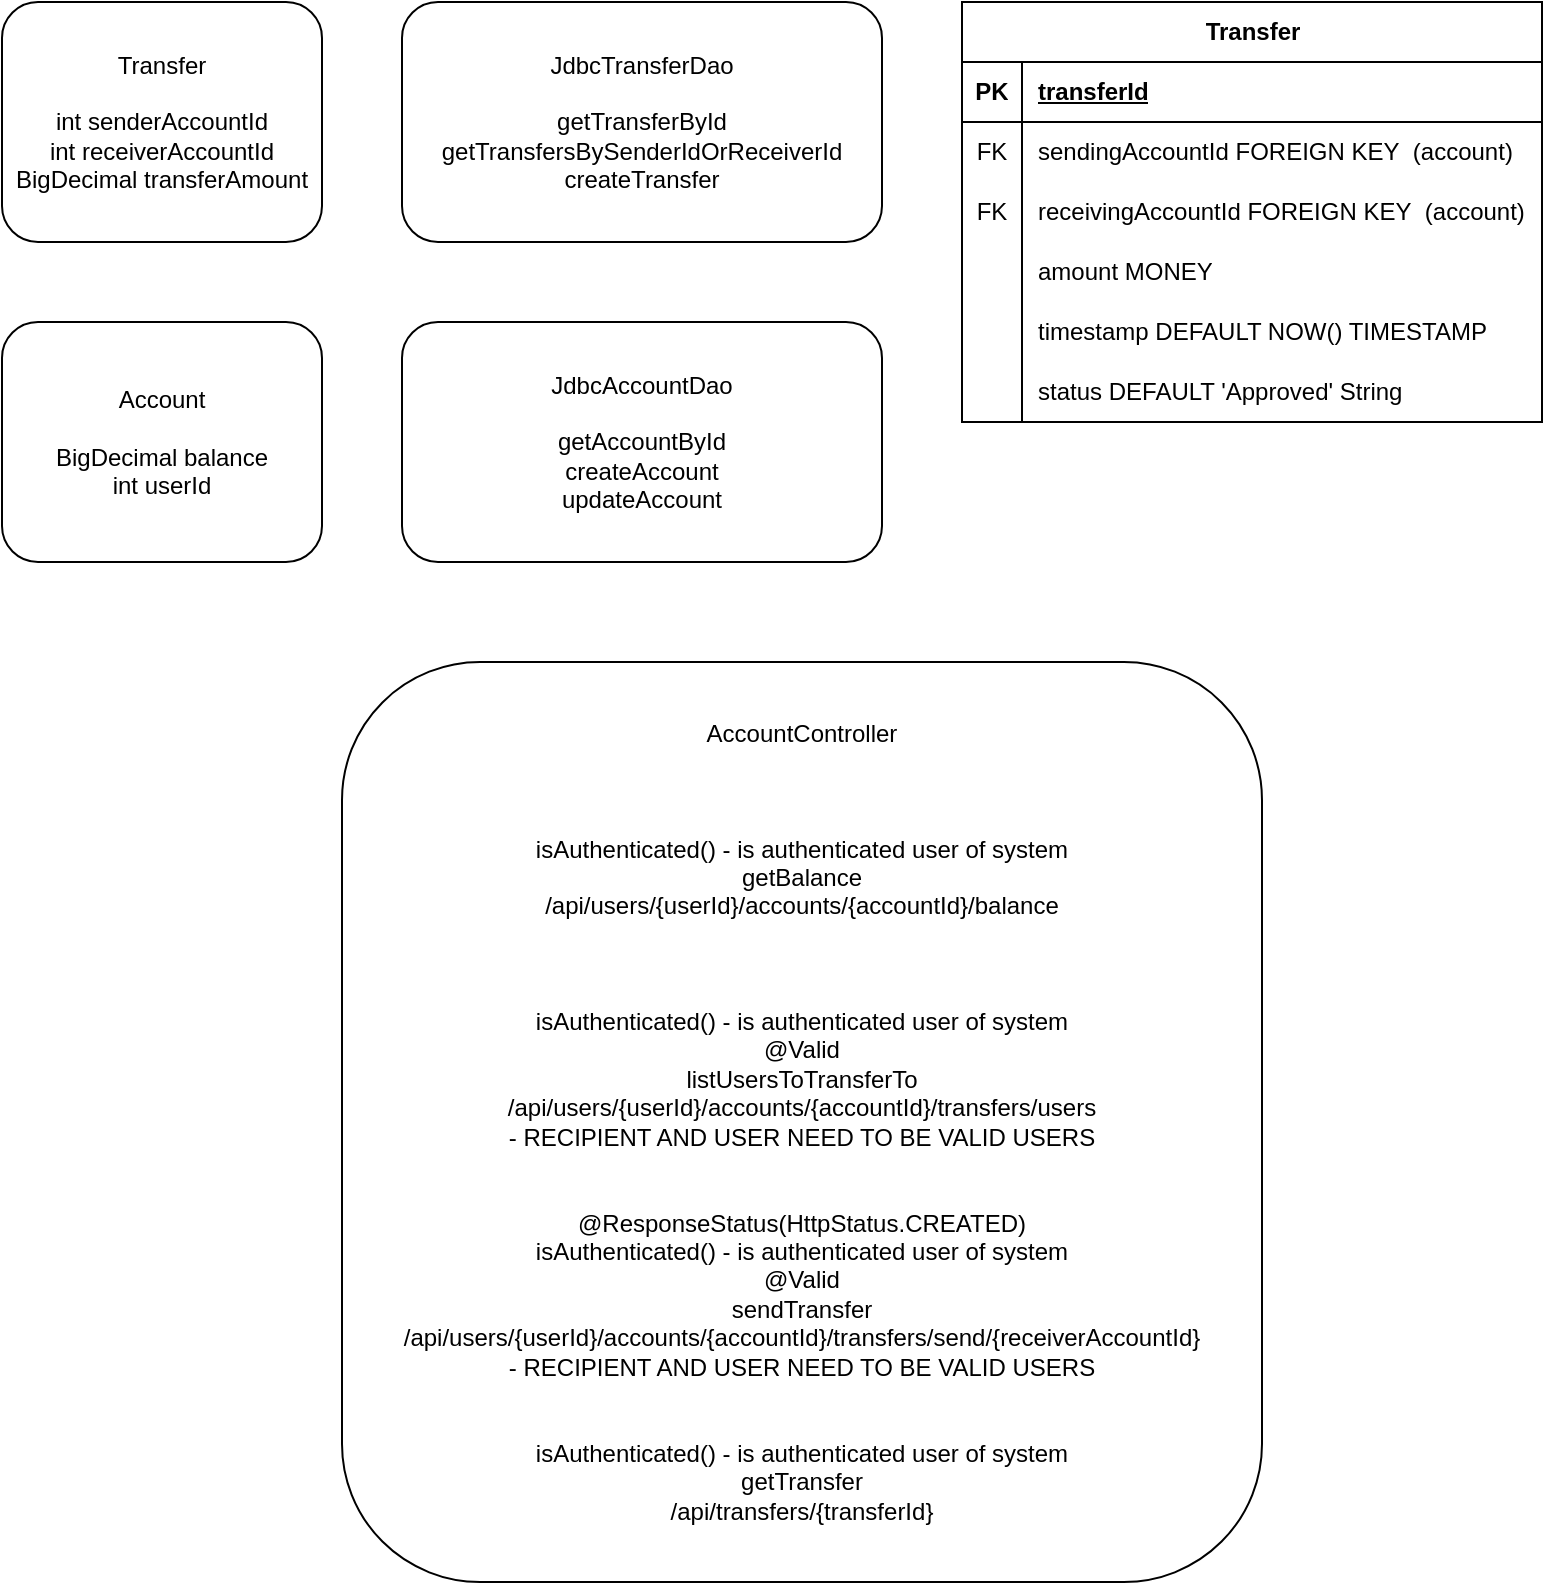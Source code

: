 <mxfile version="21.6.6" type="device">
  <diagram name="Página-1" id="CgIuGW7xeose_FV6CDaD">
    <mxGraphModel dx="905" dy="740" grid="1" gridSize="10" guides="1" tooltips="1" connect="1" arrows="1" fold="1" page="1" pageScale="1" pageWidth="827" pageHeight="1169" math="0" shadow="0">
      <root>
        <mxCell id="0" />
        <mxCell id="1" parent="0" />
        <mxCell id="UsTPi7a0sJ60jn7rqGUJ-1" value="Account&lt;br&gt;&lt;br&gt;BigDecimal balance&lt;br&gt;int userId" style="rounded=1;whiteSpace=wrap;html=1;" vertex="1" parent="1">
          <mxGeometry y="160" width="160" height="120" as="geometry" />
        </mxCell>
        <mxCell id="UsTPi7a0sJ60jn7rqGUJ-2" value="Transfer&lt;br&gt;&lt;br&gt;int senderAccountId&lt;br&gt;int receiverAccountId&lt;br&gt;BigDecimal transferAmount" style="rounded=1;whiteSpace=wrap;html=1;" vertex="1" parent="1">
          <mxGeometry width="160" height="120" as="geometry" />
        </mxCell>
        <mxCell id="UsTPi7a0sJ60jn7rqGUJ-3" value="AccountController&lt;br&gt;&lt;br&gt;&lt;br&gt;&lt;br&gt;isAuthenticated() - is authenticated user of system&lt;br&gt;getBalance&lt;br&gt;/api/users/{userId}/accounts/{accountId}/balance&lt;br&gt;&lt;br&gt;&lt;br&gt;&lt;br style=&quot;border-color: var(--border-color);&quot;&gt;isAuthenticated() - is authenticated user of system&lt;br style=&quot;border-color: var(--border-color);&quot;&gt;@Valid&lt;br style=&quot;border-color: var(--border-color);&quot;&gt;listUsersToTransferTo&lt;br style=&quot;border-color: var(--border-color);&quot;&gt;/api/users/{userId}/accounts/{accountId}/transfers/users&lt;br style=&quot;border-color: var(--border-color);&quot;&gt;- RECIPIENT AND USER NEED TO BE VALID USERS&lt;br&gt;&lt;br&gt;&lt;br&gt;@ResponseStatus(HttpStatus.CREATED)&lt;br&gt;isAuthenticated() - is authenticated user of system&lt;br&gt;@Valid&lt;br&gt;sendTransfer&lt;br&gt;/api/users/{userId}/accounts/{accountId}/transfers/send/{receiverAccountId}&lt;br&gt;- RECIPIENT AND USER NEED TO BE VALID USERS&lt;br&gt;&lt;br&gt;&lt;br&gt;isAuthenticated() - is authenticated user of system&lt;br&gt;getTransfer&lt;br&gt;/api/transfers/{transferId}" style="rounded=1;whiteSpace=wrap;html=1;" vertex="1" parent="1">
          <mxGeometry x="170" y="330" width="460" height="460" as="geometry" />
        </mxCell>
        <mxCell id="UsTPi7a0sJ60jn7rqGUJ-4" value="JdbcAccountDao&lt;br&gt;&lt;br&gt;getAccountById&lt;br&gt;createAccount&lt;br&gt;updateAccount" style="rounded=1;whiteSpace=wrap;html=1;" vertex="1" parent="1">
          <mxGeometry x="200" y="160" width="240" height="120" as="geometry" />
        </mxCell>
        <mxCell id="UsTPi7a0sJ60jn7rqGUJ-7" value="Transfer" style="shape=table;startSize=30;container=1;collapsible=1;childLayout=tableLayout;fixedRows=1;rowLines=0;fontStyle=1;align=center;resizeLast=1;html=1;" vertex="1" parent="1">
          <mxGeometry x="480" width="290" height="210" as="geometry" />
        </mxCell>
        <mxCell id="UsTPi7a0sJ60jn7rqGUJ-8" value="" style="shape=tableRow;horizontal=0;startSize=0;swimlaneHead=0;swimlaneBody=0;fillColor=none;collapsible=0;dropTarget=0;points=[[0,0.5],[1,0.5]];portConstraint=eastwest;top=0;left=0;right=0;bottom=1;" vertex="1" parent="UsTPi7a0sJ60jn7rqGUJ-7">
          <mxGeometry y="30" width="290" height="30" as="geometry" />
        </mxCell>
        <mxCell id="UsTPi7a0sJ60jn7rqGUJ-9" value="PK" style="shape=partialRectangle;connectable=0;fillColor=none;top=0;left=0;bottom=0;right=0;fontStyle=1;overflow=hidden;whiteSpace=wrap;html=1;" vertex="1" parent="UsTPi7a0sJ60jn7rqGUJ-8">
          <mxGeometry width="30" height="30" as="geometry">
            <mxRectangle width="30" height="30" as="alternateBounds" />
          </mxGeometry>
        </mxCell>
        <mxCell id="UsTPi7a0sJ60jn7rqGUJ-10" value="transferId" style="shape=partialRectangle;connectable=0;fillColor=none;top=0;left=0;bottom=0;right=0;align=left;spacingLeft=6;fontStyle=5;overflow=hidden;whiteSpace=wrap;html=1;" vertex="1" parent="UsTPi7a0sJ60jn7rqGUJ-8">
          <mxGeometry x="30" width="260" height="30" as="geometry">
            <mxRectangle width="260" height="30" as="alternateBounds" />
          </mxGeometry>
        </mxCell>
        <mxCell id="UsTPi7a0sJ60jn7rqGUJ-11" value="" style="shape=tableRow;horizontal=0;startSize=0;swimlaneHead=0;swimlaneBody=0;fillColor=none;collapsible=0;dropTarget=0;points=[[0,0.5],[1,0.5]];portConstraint=eastwest;top=0;left=0;right=0;bottom=0;" vertex="1" parent="UsTPi7a0sJ60jn7rqGUJ-7">
          <mxGeometry y="60" width="290" height="30" as="geometry" />
        </mxCell>
        <mxCell id="UsTPi7a0sJ60jn7rqGUJ-12" value="FK" style="shape=partialRectangle;connectable=0;fillColor=none;top=0;left=0;bottom=0;right=0;editable=1;overflow=hidden;whiteSpace=wrap;html=1;" vertex="1" parent="UsTPi7a0sJ60jn7rqGUJ-11">
          <mxGeometry width="30" height="30" as="geometry">
            <mxRectangle width="30" height="30" as="alternateBounds" />
          </mxGeometry>
        </mxCell>
        <mxCell id="UsTPi7a0sJ60jn7rqGUJ-13" value="sendingAccountId FOREIGN KEY&amp;nbsp; (account)" style="shape=partialRectangle;connectable=0;fillColor=none;top=0;left=0;bottom=0;right=0;align=left;spacingLeft=6;overflow=hidden;whiteSpace=wrap;html=1;" vertex="1" parent="UsTPi7a0sJ60jn7rqGUJ-11">
          <mxGeometry x="30" width="260" height="30" as="geometry">
            <mxRectangle width="260" height="30" as="alternateBounds" />
          </mxGeometry>
        </mxCell>
        <mxCell id="UsTPi7a0sJ60jn7rqGUJ-14" value="" style="shape=tableRow;horizontal=0;startSize=0;swimlaneHead=0;swimlaneBody=0;fillColor=none;collapsible=0;dropTarget=0;points=[[0,0.5],[1,0.5]];portConstraint=eastwest;top=0;left=0;right=0;bottom=0;" vertex="1" parent="UsTPi7a0sJ60jn7rqGUJ-7">
          <mxGeometry y="90" width="290" height="30" as="geometry" />
        </mxCell>
        <mxCell id="UsTPi7a0sJ60jn7rqGUJ-15" value="FK" style="shape=partialRectangle;connectable=0;fillColor=none;top=0;left=0;bottom=0;right=0;editable=1;overflow=hidden;whiteSpace=wrap;html=1;" vertex="1" parent="UsTPi7a0sJ60jn7rqGUJ-14">
          <mxGeometry width="30" height="30" as="geometry">
            <mxRectangle width="30" height="30" as="alternateBounds" />
          </mxGeometry>
        </mxCell>
        <mxCell id="UsTPi7a0sJ60jn7rqGUJ-16" value="receivingAccountId FOREIGN KEY&amp;nbsp; (account)" style="shape=partialRectangle;connectable=0;fillColor=none;top=0;left=0;bottom=0;right=0;align=left;spacingLeft=6;overflow=hidden;whiteSpace=wrap;html=1;" vertex="1" parent="UsTPi7a0sJ60jn7rqGUJ-14">
          <mxGeometry x="30" width="260" height="30" as="geometry">
            <mxRectangle width="260" height="30" as="alternateBounds" />
          </mxGeometry>
        </mxCell>
        <mxCell id="UsTPi7a0sJ60jn7rqGUJ-17" value="" style="shape=tableRow;horizontal=0;startSize=0;swimlaneHead=0;swimlaneBody=0;fillColor=none;collapsible=0;dropTarget=0;points=[[0,0.5],[1,0.5]];portConstraint=eastwest;top=0;left=0;right=0;bottom=0;" vertex="1" parent="UsTPi7a0sJ60jn7rqGUJ-7">
          <mxGeometry y="120" width="290" height="30" as="geometry" />
        </mxCell>
        <mxCell id="UsTPi7a0sJ60jn7rqGUJ-18" value="" style="shape=partialRectangle;connectable=0;fillColor=none;top=0;left=0;bottom=0;right=0;editable=1;overflow=hidden;whiteSpace=wrap;html=1;" vertex="1" parent="UsTPi7a0sJ60jn7rqGUJ-17">
          <mxGeometry width="30" height="30" as="geometry">
            <mxRectangle width="30" height="30" as="alternateBounds" />
          </mxGeometry>
        </mxCell>
        <mxCell id="UsTPi7a0sJ60jn7rqGUJ-19" value="amount MONEY" style="shape=partialRectangle;connectable=0;fillColor=none;top=0;left=0;bottom=0;right=0;align=left;spacingLeft=6;overflow=hidden;whiteSpace=wrap;html=1;" vertex="1" parent="UsTPi7a0sJ60jn7rqGUJ-17">
          <mxGeometry x="30" width="260" height="30" as="geometry">
            <mxRectangle width="260" height="30" as="alternateBounds" />
          </mxGeometry>
        </mxCell>
        <mxCell id="UsTPi7a0sJ60jn7rqGUJ-21" value="" style="shape=tableRow;horizontal=0;startSize=0;swimlaneHead=0;swimlaneBody=0;fillColor=none;collapsible=0;dropTarget=0;points=[[0,0.5],[1,0.5]];portConstraint=eastwest;top=0;left=0;right=0;bottom=0;" vertex="1" parent="UsTPi7a0sJ60jn7rqGUJ-7">
          <mxGeometry y="150" width="290" height="30" as="geometry" />
        </mxCell>
        <mxCell id="UsTPi7a0sJ60jn7rqGUJ-22" value="" style="shape=partialRectangle;connectable=0;fillColor=none;top=0;left=0;bottom=0;right=0;fontStyle=0;overflow=hidden;whiteSpace=wrap;html=1;" vertex="1" parent="UsTPi7a0sJ60jn7rqGUJ-21">
          <mxGeometry width="30" height="30" as="geometry">
            <mxRectangle width="30" height="30" as="alternateBounds" />
          </mxGeometry>
        </mxCell>
        <mxCell id="UsTPi7a0sJ60jn7rqGUJ-23" value="timestamp DEFAULT NOW() TIMESTAMP&amp;nbsp;" style="shape=partialRectangle;connectable=0;fillColor=none;top=0;left=0;bottom=0;right=0;align=left;spacingLeft=6;fontStyle=0;overflow=hidden;whiteSpace=wrap;html=1;" vertex="1" parent="UsTPi7a0sJ60jn7rqGUJ-21">
          <mxGeometry x="30" width="260" height="30" as="geometry">
            <mxRectangle width="260" height="30" as="alternateBounds" />
          </mxGeometry>
        </mxCell>
        <mxCell id="UsTPi7a0sJ60jn7rqGUJ-26" value="" style="shape=tableRow;horizontal=0;startSize=0;swimlaneHead=0;swimlaneBody=0;fillColor=none;collapsible=0;dropTarget=0;points=[[0,0.5],[1,0.5]];portConstraint=eastwest;top=0;left=0;right=0;bottom=0;" vertex="1" parent="UsTPi7a0sJ60jn7rqGUJ-7">
          <mxGeometry y="180" width="290" height="30" as="geometry" />
        </mxCell>
        <mxCell id="UsTPi7a0sJ60jn7rqGUJ-27" value="" style="shape=partialRectangle;connectable=0;fillColor=none;top=0;left=0;bottom=0;right=0;fontStyle=0;overflow=hidden;whiteSpace=wrap;html=1;" vertex="1" parent="UsTPi7a0sJ60jn7rqGUJ-26">
          <mxGeometry width="30" height="30" as="geometry">
            <mxRectangle width="30" height="30" as="alternateBounds" />
          </mxGeometry>
        </mxCell>
        <mxCell id="UsTPi7a0sJ60jn7rqGUJ-28" value="status DEFAULT &#39;Approved&#39; String" style="shape=partialRectangle;connectable=0;fillColor=none;top=0;left=0;bottom=0;right=0;align=left;spacingLeft=6;fontStyle=0;overflow=hidden;whiteSpace=wrap;html=1;" vertex="1" parent="UsTPi7a0sJ60jn7rqGUJ-26">
          <mxGeometry x="30" width="260" height="30" as="geometry">
            <mxRectangle width="260" height="30" as="alternateBounds" />
          </mxGeometry>
        </mxCell>
        <mxCell id="UsTPi7a0sJ60jn7rqGUJ-29" value="JdbcTransferDao&lt;br&gt;&lt;br&gt;getTransferById&lt;br&gt;getTransfersBySenderIdOrReceiverId&lt;br&gt;createTransfer" style="rounded=1;whiteSpace=wrap;html=1;" vertex="1" parent="1">
          <mxGeometry x="200" width="240" height="120" as="geometry" />
        </mxCell>
      </root>
    </mxGraphModel>
  </diagram>
</mxfile>
